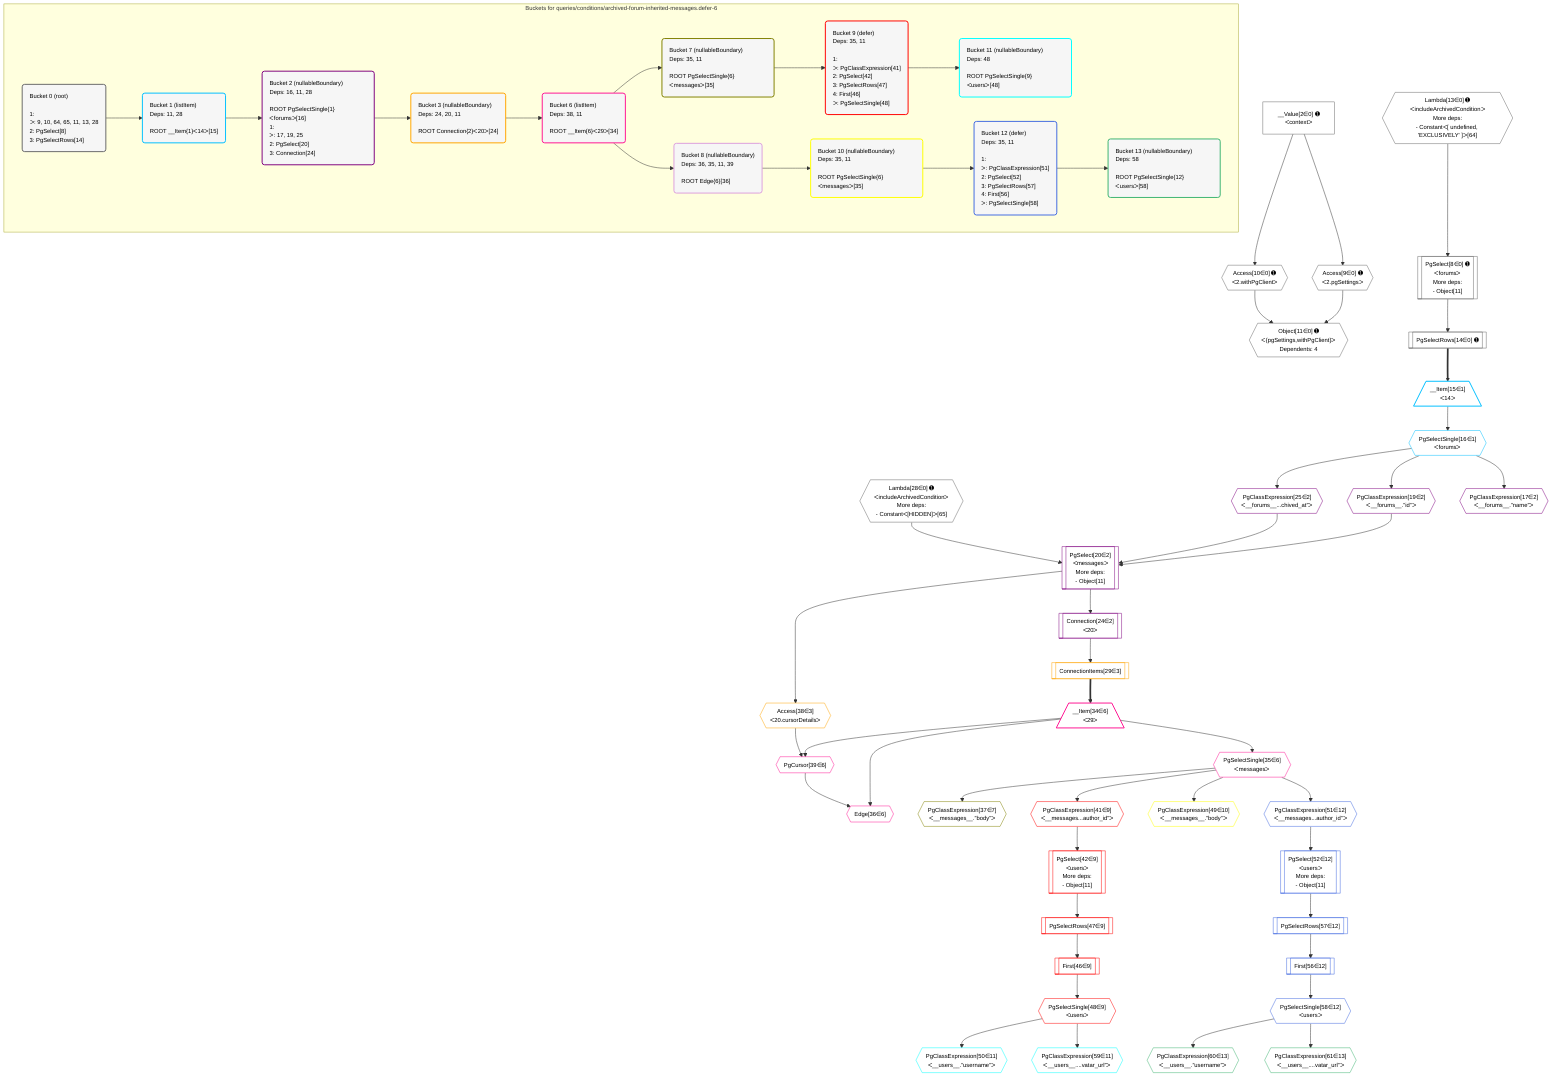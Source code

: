 %%{init: {'themeVariables': { 'fontSize': '12px'}}}%%
graph TD
    classDef path fill:#eee,stroke:#000,color:#000
    classDef plan fill:#fff,stroke-width:1px,color:#000
    classDef itemplan fill:#fff,stroke-width:2px,color:#000
    classDef unbatchedplan fill:#dff,stroke-width:1px,color:#000
    classDef sideeffectplan fill:#fcc,stroke-width:2px,color:#000
    classDef bucket fill:#f6f6f6,color:#000,stroke-width:2px,text-align:left

    subgraph "Buckets for queries/conditions/archived-forum-inherited-messages.defer-6"
    Bucket0("Bucket 0 (root)<br /><br />1: <br />ᐳ: 9, 10, 64, 65, 11, 13, 28<br />2: PgSelect[8]<br />3: PgSelectRows[14]"):::bucket
    Bucket1("Bucket 1 (listItem)<br />Deps: 11, 28<br /><br />ROOT __Item{1}ᐸ14ᐳ[15]"):::bucket
    Bucket2("Bucket 2 (nullableBoundary)<br />Deps: 16, 11, 28<br /><br />ROOT PgSelectSingle{1}ᐸforumsᐳ[16]<br />1: <br />ᐳ: 17, 19, 25<br />2: PgSelect[20]<br />3: Connection[24]"):::bucket
    Bucket3("Bucket 3 (nullableBoundary)<br />Deps: 24, 20, 11<br /><br />ROOT Connection{2}ᐸ20ᐳ[24]"):::bucket
    Bucket6("Bucket 6 (listItem)<br />Deps: 38, 11<br /><br />ROOT __Item{6}ᐸ29ᐳ[34]"):::bucket
    Bucket7("Bucket 7 (nullableBoundary)<br />Deps: 35, 11<br /><br />ROOT PgSelectSingle{6}ᐸmessagesᐳ[35]"):::bucket
    Bucket8("Bucket 8 (nullableBoundary)<br />Deps: 36, 35, 11, 39<br /><br />ROOT Edge{6}[36]"):::bucket
    Bucket9("Bucket 9 (defer)<br />Deps: 35, 11<br /><br />1: <br />ᐳ: PgClassExpression[41]<br />2: PgSelect[42]<br />3: PgSelectRows[47]<br />4: First[46]<br />ᐳ: PgSelectSingle[48]"):::bucket
    Bucket10("Bucket 10 (nullableBoundary)<br />Deps: 35, 11<br /><br />ROOT PgSelectSingle{6}ᐸmessagesᐳ[35]"):::bucket
    Bucket11("Bucket 11 (nullableBoundary)<br />Deps: 48<br /><br />ROOT PgSelectSingle{9}ᐸusersᐳ[48]"):::bucket
    Bucket12("Bucket 12 (defer)<br />Deps: 35, 11<br /><br />1: <br />ᐳ: PgClassExpression[51]<br />2: PgSelect[52]<br />3: PgSelectRows[57]<br />4: First[56]<br />ᐳ: PgSelectSingle[58]"):::bucket
    Bucket13("Bucket 13 (nullableBoundary)<br />Deps: 58<br /><br />ROOT PgSelectSingle{12}ᐸusersᐳ[58]"):::bucket
    end
    Bucket0 --> Bucket1
    Bucket1 --> Bucket2
    Bucket2 --> Bucket3
    Bucket3 --> Bucket6
    Bucket6 --> Bucket7 & Bucket8
    Bucket7 --> Bucket9
    Bucket8 --> Bucket10
    Bucket9 --> Bucket11
    Bucket10 --> Bucket12
    Bucket12 --> Bucket13

    %% plan dependencies
    PgSelect8[["PgSelect[8∈0] ➊<br />ᐸforumsᐳ<br />More deps:<br />- Object[11]"]]:::plan
    Lambda13{{"Lambda[13∈0] ➊<br />ᐸincludeArchivedConditionᐳ<br />More deps:<br />- Constantᐸ[ undefined, 'EXCLUSIVELY' ]ᐳ[64]"}}:::plan
    Lambda13 --> PgSelect8
    Object11{{"Object[11∈0] ➊<br />ᐸ{pgSettings,withPgClient}ᐳ<br />Dependents: 4"}}:::plan
    Access9{{"Access[9∈0] ➊<br />ᐸ2.pgSettingsᐳ"}}:::plan
    Access10{{"Access[10∈0] ➊<br />ᐸ2.withPgClientᐳ"}}:::plan
    Access9 & Access10 --> Object11
    __Value2["__Value[2∈0] ➊<br />ᐸcontextᐳ"]:::plan
    __Value2 --> Access9
    __Value2 --> Access10
    PgSelectRows14[["PgSelectRows[14∈0] ➊"]]:::plan
    PgSelect8 --> PgSelectRows14
    Lambda28{{"Lambda[28∈0] ➊<br />ᐸincludeArchivedConditionᐳ<br />More deps:<br />- Constantᐸ[HIDDEN]ᐳ[65]"}}:::plan
    __Item15[/"__Item[15∈1]<br />ᐸ14ᐳ"\]:::itemplan
    PgSelectRows14 ==> __Item15
    PgSelectSingle16{{"PgSelectSingle[16∈1]<br />ᐸforumsᐳ"}}:::plan
    __Item15 --> PgSelectSingle16
    PgSelect20[["PgSelect[20∈2]<br />ᐸmessagesᐳ<br />More deps:<br />- Object[11]"]]:::plan
    PgClassExpression19{{"PgClassExpression[19∈2]<br />ᐸ__forums__.”id”ᐳ"}}:::plan
    PgClassExpression25{{"PgClassExpression[25∈2]<br />ᐸ__forums__...chived_at”ᐳ"}}:::plan
    PgClassExpression19 & PgClassExpression25 & Lambda28 --> PgSelect20
    PgClassExpression17{{"PgClassExpression[17∈2]<br />ᐸ__forums__.”name”ᐳ"}}:::plan
    PgSelectSingle16 --> PgClassExpression17
    PgSelectSingle16 --> PgClassExpression19
    Connection24[["Connection[24∈2]<br />ᐸ20ᐳ"]]:::plan
    PgSelect20 --> Connection24
    PgSelectSingle16 --> PgClassExpression25
    ConnectionItems29[["ConnectionItems[29∈3]"]]:::plan
    Connection24 --> ConnectionItems29
    Access38{{"Access[38∈3]<br />ᐸ20.cursorDetailsᐳ"}}:::plan
    PgSelect20 --> Access38
    Edge36{{"Edge[36∈6]"}}:::plan
    __Item34[/"__Item[34∈6]<br />ᐸ29ᐳ"\]:::itemplan
    PgCursor39{{"PgCursor[39∈6]"}}:::plan
    __Item34 & PgCursor39 --> Edge36
    __Item34 & Access38 --> PgCursor39
    ConnectionItems29 ==> __Item34
    PgSelectSingle35{{"PgSelectSingle[35∈6]<br />ᐸmessagesᐳ"}}:::plan
    __Item34 --> PgSelectSingle35
    PgClassExpression37{{"PgClassExpression[37∈7]<br />ᐸ__messages__.”body”ᐳ"}}:::plan
    PgSelectSingle35 --> PgClassExpression37
    PgSelect42[["PgSelect[42∈9]<br />ᐸusersᐳ<br />More deps:<br />- Object[11]"]]:::plan
    PgClassExpression41{{"PgClassExpression[41∈9]<br />ᐸ__messages...author_id”ᐳ"}}:::plan
    PgClassExpression41 --> PgSelect42
    PgSelectSingle35 --> PgClassExpression41
    First46[["First[46∈9]"]]:::plan
    PgSelectRows47[["PgSelectRows[47∈9]"]]:::plan
    PgSelectRows47 --> First46
    PgSelect42 --> PgSelectRows47
    PgSelectSingle48{{"PgSelectSingle[48∈9]<br />ᐸusersᐳ"}}:::plan
    First46 --> PgSelectSingle48
    PgClassExpression49{{"PgClassExpression[49∈10]<br />ᐸ__messages__.”body”ᐳ"}}:::plan
    PgSelectSingle35 --> PgClassExpression49
    PgClassExpression50{{"PgClassExpression[50∈11]<br />ᐸ__users__.”username”ᐳ"}}:::plan
    PgSelectSingle48 --> PgClassExpression50
    PgClassExpression59{{"PgClassExpression[59∈11]<br />ᐸ__users__....vatar_url”ᐳ"}}:::plan
    PgSelectSingle48 --> PgClassExpression59
    PgSelect52[["PgSelect[52∈12]<br />ᐸusersᐳ<br />More deps:<br />- Object[11]"]]:::plan
    PgClassExpression51{{"PgClassExpression[51∈12]<br />ᐸ__messages...author_id”ᐳ"}}:::plan
    PgClassExpression51 --> PgSelect52
    PgSelectSingle35 --> PgClassExpression51
    First56[["First[56∈12]"]]:::plan
    PgSelectRows57[["PgSelectRows[57∈12]"]]:::plan
    PgSelectRows57 --> First56
    PgSelect52 --> PgSelectRows57
    PgSelectSingle58{{"PgSelectSingle[58∈12]<br />ᐸusersᐳ"}}:::plan
    First56 --> PgSelectSingle58
    PgClassExpression60{{"PgClassExpression[60∈13]<br />ᐸ__users__.”username”ᐳ"}}:::plan
    PgSelectSingle58 --> PgClassExpression60
    PgClassExpression61{{"PgClassExpression[61∈13]<br />ᐸ__users__....vatar_url”ᐳ"}}:::plan
    PgSelectSingle58 --> PgClassExpression61

    %% define steps
    classDef bucket0 stroke:#696969
    class Bucket0,__Value2,PgSelect8,Access9,Access10,Object11,Lambda13,PgSelectRows14,Lambda28 bucket0
    classDef bucket1 stroke:#00bfff
    class Bucket1,__Item15,PgSelectSingle16 bucket1
    classDef bucket2 stroke:#7f007f
    class Bucket2,PgClassExpression17,PgClassExpression19,PgSelect20,Connection24,PgClassExpression25 bucket2
    classDef bucket3 stroke:#ffa500
    class Bucket3,ConnectionItems29,Access38 bucket3
    classDef bucket6 stroke:#ff1493
    class Bucket6,__Item34,PgSelectSingle35,Edge36,PgCursor39 bucket6
    classDef bucket7 stroke:#808000
    class Bucket7,PgClassExpression37 bucket7
    classDef bucket8 stroke:#dda0dd
    class Bucket8 bucket8
    classDef bucket9 stroke:#ff0000
    class Bucket9,PgClassExpression41,PgSelect42,First46,PgSelectRows47,PgSelectSingle48 bucket9
    classDef bucket10 stroke:#ffff00
    class Bucket10,PgClassExpression49 bucket10
    classDef bucket11 stroke:#00ffff
    class Bucket11,PgClassExpression50,PgClassExpression59 bucket11
    classDef bucket12 stroke:#4169e1
    class Bucket12,PgClassExpression51,PgSelect52,First56,PgSelectRows57,PgSelectSingle58 bucket12
    classDef bucket13 stroke:#3cb371
    class Bucket13,PgClassExpression60,PgClassExpression61 bucket13